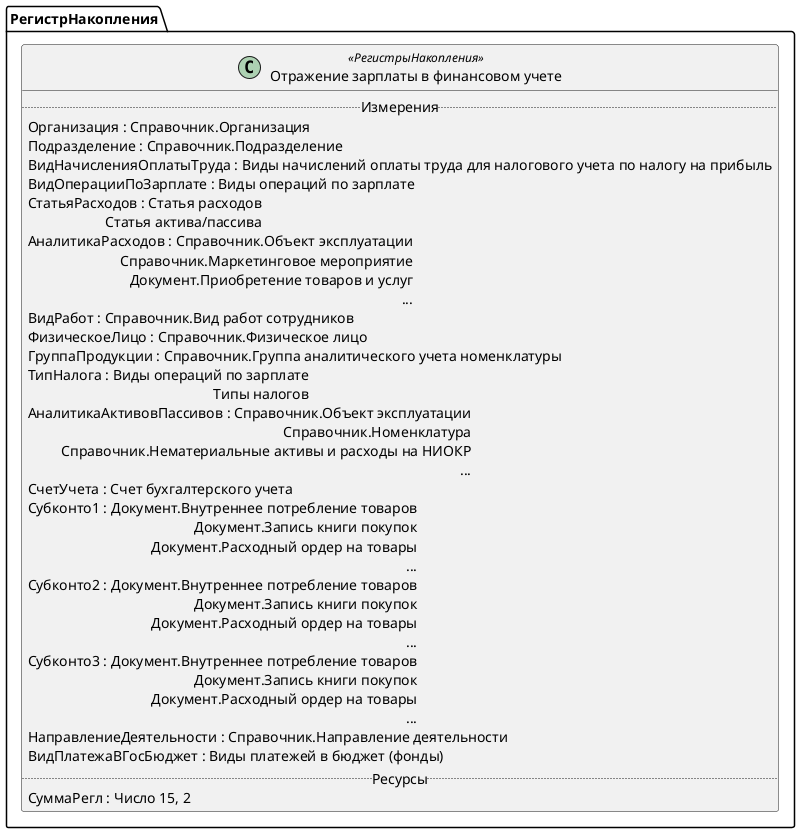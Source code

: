 ﻿@startuml ОтражениеЗарплатыВФинансовомУчете
'!include templates.wsd
'..\include templates.wsd
class РегистрНакопления.ОтражениеЗарплатыВФинансовомУчете as "Отражение зарплаты в финансовом учете" <<РегистрыНакопления>>
{
..Измерения..
Организация : Справочник.Организация
Подразделение : Справочник.Подразделение
ВидНачисленияОплатыТруда : Виды начислений оплаты труда для налогового учета по налогу на прибыль
ВидОперацииПоЗарплате : Виды операций по зарплате
СтатьяРасходов : Статья расходов\rСтатья актива/пассива
АналитикаРасходов : Справочник.Объект эксплуатации\rСправочник.Маркетинговое мероприятие\rДокумент.Приобретение товаров и услуг\r...
ВидРабот : Справочник.Вид работ сотрудников
ФизическоеЛицо : Справочник.Физическое лицо
ГруппаПродукции : Справочник.Группа аналитического учета номенклатуры
ТипНалога : Виды операций по зарплате\rТипы налогов
АналитикаАктивовПассивов : Справочник.Объект эксплуатации\rСправочник.Номенклатура\rСправочник.Нематериальные активы и расходы на НИОКР\r...
СчетУчета : Счет бухгалтерского учета
Субконто1 : Документ.Внутреннее потребление товаров\rДокумент.Запись книги покупок\rДокумент.Расходный ордер на товары\r...
Субконто2 : Документ.Внутреннее потребление товаров\rДокумент.Запись книги покупок\rДокумент.Расходный ордер на товары\r...
Субконто3 : Документ.Внутреннее потребление товаров\rДокумент.Запись книги покупок\rДокумент.Расходный ордер на товары\r...
НаправлениеДеятельности : Справочник.Направление деятельности
ВидПлатежаВГосБюджет : Виды платежей в бюджет (фонды)
..Ресурсы..
СуммаРегл : Число 15, 2
}
@enduml
